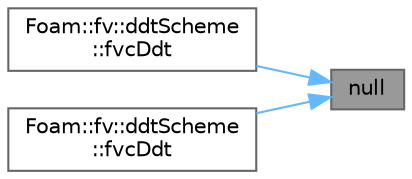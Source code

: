 digraph "null"
{
 // LATEX_PDF_SIZE
  bgcolor="transparent";
  edge [fontname=Helvetica,fontsize=10,labelfontname=Helvetica,labelfontsize=10];
  node [fontname=Helvetica,fontsize=10,shape=box,height=0.2,width=0.4];
  rankdir="RL";
  Node1 [id="Node000001",label="null",height=0.2,width=0.4,color="gray40", fillcolor="grey60", style="filled", fontcolor="black",tooltip=" "];
  Node1 -> Node2 [id="edge1_Node000001_Node000002",dir="back",color="steelblue1",style="solid",tooltip=" "];
  Node2 [id="Node000002",label="Foam::fv::ddtScheme\l::fvcDdt",height=0.2,width=0.4,color="grey40", fillcolor="white", style="filled",URL="$classFoam_1_1fv_1_1ddtScheme.html#ad6b6524b2c6bdd7f2a32173629c7f6c9",tooltip=" "];
  Node1 -> Node3 [id="edge2_Node000001_Node000003",dir="back",color="steelblue1",style="solid",tooltip=" "];
  Node3 [id="Node000003",label="Foam::fv::ddtScheme\l::fvcDdt",height=0.2,width=0.4,color="grey40", fillcolor="white", style="filled",URL="$classFoam_1_1fv_1_1ddtScheme.html#a3e09439c2c6e3546db9040a0ddd9f65f",tooltip=" "];
}
